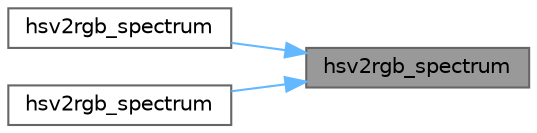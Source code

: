 digraph "hsv2rgb_spectrum"
{
 // LATEX_PDF_SIZE
  bgcolor="transparent";
  edge [fontname=Helvetica,fontsize=10,labelfontname=Helvetica,labelfontsize=10];
  node [fontname=Helvetica,fontsize=10,shape=box,height=0.2,width=0.4];
  rankdir="RL";
  Node1 [id="Node000001",label="hsv2rgb_spectrum",height=0.2,width=0.4,color="gray40", fillcolor="grey60", style="filled", fontcolor="black",tooltip="Convert an HSV value to RGB using a mathematically straight spectrum."];
  Node1 -> Node2 [id="edge1_Node000001_Node000002",dir="back",color="steelblue1",style="solid",tooltip=" "];
  Node2 [id="Node000002",label="hsv2rgb_spectrum",height=0.2,width=0.4,color="grey40", fillcolor="white", style="filled",URL="$dd/dc7/group___h_s_v2_r_g_b.html#gaa9d490009cb1d6ea0491e60b724d360f",tooltip="Inline version of hsv2rgb_spectrum which returns a CRGB object."];
  Node1 -> Node3 [id="edge2_Node000001_Node000003",dir="back",color="steelblue1",style="solid",tooltip=" "];
  Node3 [id="Node000003",label="hsv2rgb_spectrum",height=0.2,width=0.4,color="grey40", fillcolor="white", style="filled",URL="$dd/dc7/group___h_s_v2_r_g_b.html#gaabe3b0d539d6e15bc4ba86e10ec98fcc",tooltip="Convert an HSV value to RGB using a mathematically straight spectrum."];
}
